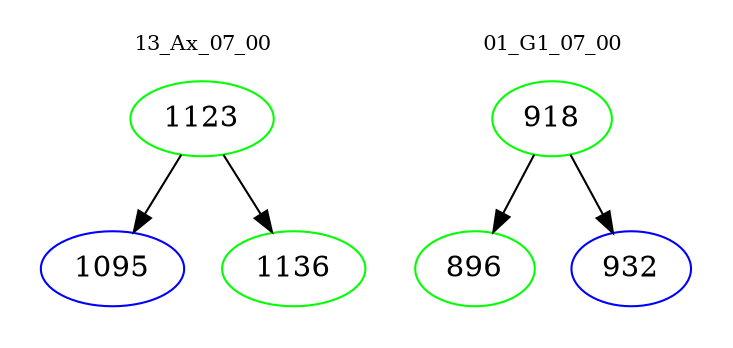 digraph{
subgraph cluster_0 {
color = white
label = "13_Ax_07_00";
fontsize=10;
T0_1123 [label="1123", color="green"]
T0_1123 -> T0_1095 [color="black"]
T0_1095 [label="1095", color="blue"]
T0_1123 -> T0_1136 [color="black"]
T0_1136 [label="1136", color="green"]
}
subgraph cluster_1 {
color = white
label = "01_G1_07_00";
fontsize=10;
T1_918 [label="918", color="green"]
T1_918 -> T1_896 [color="black"]
T1_896 [label="896", color="green"]
T1_918 -> T1_932 [color="black"]
T1_932 [label="932", color="blue"]
}
}
